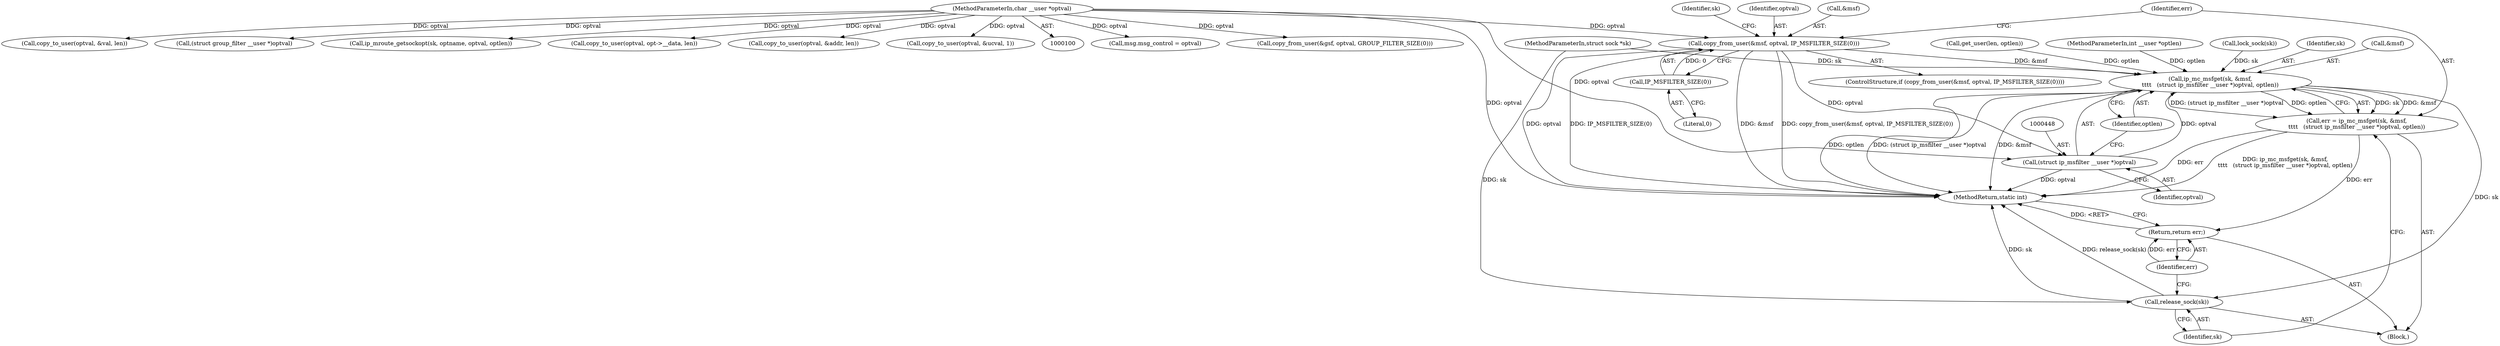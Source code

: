 digraph "0_linux_f6d8bd051c391c1c0458a30b2a7abcd939329259_25@API" {
"1000429" [label="(Call,copy_from_user(&msf, optval, IP_MSFILTER_SIZE(0)))"];
"1000104" [label="(MethodParameterIn,char __user *optval)"];
"1000433" [label="(Call,IP_MSFILTER_SIZE(0))"];
"1000443" [label="(Call,ip_mc_msfget(sk, &msf,\n\t\t\t\t   (struct ip_msfilter __user *)optval, optlen))"];
"1000441" [label="(Call,err = ip_mc_msfget(sk, &msf,\n\t\t\t\t   (struct ip_msfilter __user *)optval, optlen))"];
"1000453" [label="(Return,return err;)"];
"1000451" [label="(Call,release_sock(sk))"];
"1000447" [label="(Call,(struct ip_msfilter __user *)optval)"];
"1000444" [label="(Identifier,sk)"];
"1000437" [label="(Identifier,sk)"];
"1000445" [label="(Call,&msf)"];
"1000104" [label="(MethodParameterIn,char __user *optval)"];
"1000518" [label="(Call,msg.msg_control = optval)"];
"1000414" [label="(Block,)"];
"1000698" [label="(MethodReturn,static int)"];
"1000443" [label="(Call,ip_mc_msfget(sk, &msf,\n\t\t\t\t   (struct ip_msfilter __user *)optval, optlen))"];
"1000453" [label="(Return,return err;)"];
"1000471" [label="(Call,copy_from_user(&gsf, optval, GROUP_FILTER_SIZE(0)))"];
"1000432" [label="(Identifier,optval)"];
"1000688" [label="(Call,copy_to_user(optval, &val, len))"];
"1000101" [label="(MethodParameterIn,struct sock *sk)"];
"1000449" [label="(Identifier,optval)"];
"1000441" [label="(Call,err = ip_mc_msfget(sk, &msf,\n\t\t\t\t   (struct ip_msfilter __user *)optval, optlen))"];
"1000452" [label="(Identifier,sk)"];
"1000131" [label="(Call,get_user(len, optlen))"];
"1000489" [label="(Call,(struct group_filter __user *)optval)"];
"1000125" [label="(Call,ip_mroute_getsockopt(sk, optname, optval, optlen))"];
"1000433" [label="(Call,IP_MSFILTER_SIZE(0))"];
"1000429" [label="(Call,copy_from_user(&msf, optval, IP_MSFILTER_SIZE(0)))"];
"1000451" [label="(Call,release_sock(sk))"];
"1000202" [label="(Call,copy_to_user(optval, opt->__data, len))"];
"1000428" [label="(ControlStructure,if (copy_from_user(&msf, optval, IP_MSFILTER_SIZE(0))))"];
"1000454" [label="(Identifier,err)"];
"1000434" [label="(Literal,0)"];
"1000450" [label="(Identifier,optlen)"];
"1000430" [label="(Call,&msf)"];
"1000447" [label="(Call,(struct ip_msfilter __user *)optval)"];
"1000105" [label="(MethodParameterIn,int __user *optlen)"];
"1000442" [label="(Identifier,err)"];
"1000403" [label="(Call,copy_to_user(optval, &addr, len))"];
"1000670" [label="(Call,copy_to_user(optval, &ucval, 1))"];
"1000144" [label="(Call,lock_sock(sk))"];
"1000429" -> "1000428"  [label="AST: "];
"1000429" -> "1000433"  [label="CFG: "];
"1000430" -> "1000429"  [label="AST: "];
"1000432" -> "1000429"  [label="AST: "];
"1000433" -> "1000429"  [label="AST: "];
"1000437" -> "1000429"  [label="CFG: "];
"1000442" -> "1000429"  [label="CFG: "];
"1000429" -> "1000698"  [label="DDG: optval"];
"1000429" -> "1000698"  [label="DDG: IP_MSFILTER_SIZE(0)"];
"1000429" -> "1000698"  [label="DDG: &msf"];
"1000429" -> "1000698"  [label="DDG: copy_from_user(&msf, optval, IP_MSFILTER_SIZE(0))"];
"1000104" -> "1000429"  [label="DDG: optval"];
"1000433" -> "1000429"  [label="DDG: 0"];
"1000429" -> "1000443"  [label="DDG: &msf"];
"1000429" -> "1000447"  [label="DDG: optval"];
"1000104" -> "1000100"  [label="AST: "];
"1000104" -> "1000698"  [label="DDG: optval"];
"1000104" -> "1000125"  [label="DDG: optval"];
"1000104" -> "1000202"  [label="DDG: optval"];
"1000104" -> "1000403"  [label="DDG: optval"];
"1000104" -> "1000447"  [label="DDG: optval"];
"1000104" -> "1000471"  [label="DDG: optval"];
"1000104" -> "1000489"  [label="DDG: optval"];
"1000104" -> "1000518"  [label="DDG: optval"];
"1000104" -> "1000670"  [label="DDG: optval"];
"1000104" -> "1000688"  [label="DDG: optval"];
"1000433" -> "1000434"  [label="CFG: "];
"1000434" -> "1000433"  [label="AST: "];
"1000443" -> "1000441"  [label="AST: "];
"1000443" -> "1000450"  [label="CFG: "];
"1000444" -> "1000443"  [label="AST: "];
"1000445" -> "1000443"  [label="AST: "];
"1000447" -> "1000443"  [label="AST: "];
"1000450" -> "1000443"  [label="AST: "];
"1000441" -> "1000443"  [label="CFG: "];
"1000443" -> "1000698"  [label="DDG: optlen"];
"1000443" -> "1000698"  [label="DDG: (struct ip_msfilter __user *)optval"];
"1000443" -> "1000698"  [label="DDG: &msf"];
"1000443" -> "1000441"  [label="DDG: sk"];
"1000443" -> "1000441"  [label="DDG: &msf"];
"1000443" -> "1000441"  [label="DDG: (struct ip_msfilter __user *)optval"];
"1000443" -> "1000441"  [label="DDG: optlen"];
"1000144" -> "1000443"  [label="DDG: sk"];
"1000101" -> "1000443"  [label="DDG: sk"];
"1000447" -> "1000443"  [label="DDG: optval"];
"1000131" -> "1000443"  [label="DDG: optlen"];
"1000105" -> "1000443"  [label="DDG: optlen"];
"1000443" -> "1000451"  [label="DDG: sk"];
"1000441" -> "1000414"  [label="AST: "];
"1000442" -> "1000441"  [label="AST: "];
"1000452" -> "1000441"  [label="CFG: "];
"1000441" -> "1000698"  [label="DDG: err"];
"1000441" -> "1000698"  [label="DDG: ip_mc_msfget(sk, &msf,\n\t\t\t\t   (struct ip_msfilter __user *)optval, optlen)"];
"1000441" -> "1000453"  [label="DDG: err"];
"1000453" -> "1000414"  [label="AST: "];
"1000453" -> "1000454"  [label="CFG: "];
"1000454" -> "1000453"  [label="AST: "];
"1000698" -> "1000453"  [label="CFG: "];
"1000453" -> "1000698"  [label="DDG: <RET>"];
"1000454" -> "1000453"  [label="DDG: err"];
"1000451" -> "1000414"  [label="AST: "];
"1000451" -> "1000452"  [label="CFG: "];
"1000452" -> "1000451"  [label="AST: "];
"1000454" -> "1000451"  [label="CFG: "];
"1000451" -> "1000698"  [label="DDG: sk"];
"1000451" -> "1000698"  [label="DDG: release_sock(sk)"];
"1000101" -> "1000451"  [label="DDG: sk"];
"1000447" -> "1000449"  [label="CFG: "];
"1000448" -> "1000447"  [label="AST: "];
"1000449" -> "1000447"  [label="AST: "];
"1000450" -> "1000447"  [label="CFG: "];
"1000447" -> "1000698"  [label="DDG: optval"];
}
